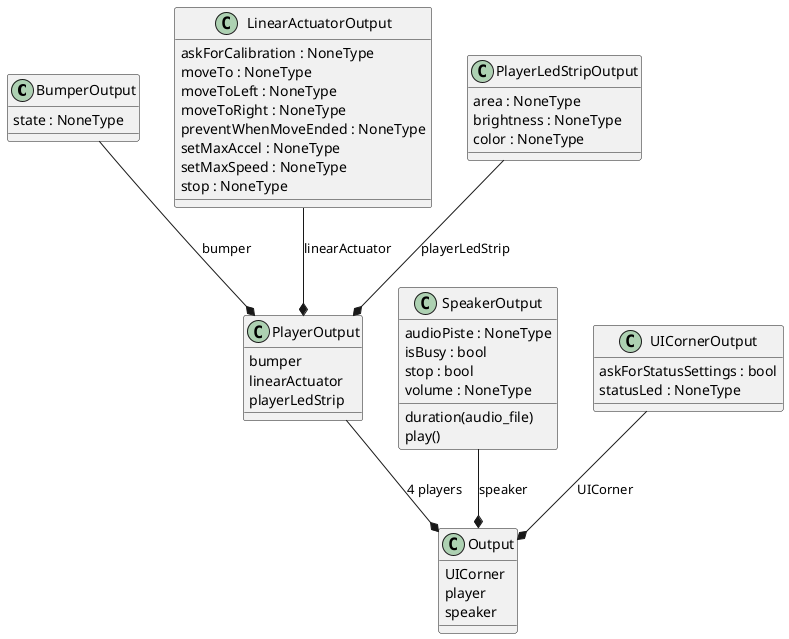 @startuml classes_pingpy_output
set namespaceSeparator none
class "BumperOutput" as pingpy.output.bumper.BumperOutput {
  state : NoneType
}
class "LinearActuatorOutput" as pingpy.output.linearActuator.LinearActuatorOutput {
  askForCalibration : NoneType
  moveTo : NoneType
  moveToLeft : NoneType
  moveToRight : NoneType
  preventWhenMoveEnded : NoneType
  setMaxAccel : NoneType
  setMaxSpeed : NoneType
  stop : NoneType
}
class "Output" as pingpy.output.output.Output {
  UICorner
  player
  speaker
}
class "PlayerLedStripOutput" as pingpy.output.playerLedStrip.PlayerLedStripOutput {
  area : NoneType
  brightness : NoneType
  color : NoneType
}
class "PlayerOutput" as pingpy.output.player.PlayerOutput {
  bumper
  linearActuator
  playerLedStrip
}
class "SpeakerOutput" as pingpy.output.speaker.SpeakerOutput {
  audioPiste : NoneType
  isBusy : bool
  stop : bool
  volume : NoneType
  duration(audio_file)
  play()
}
class "UICornerOutput" as pingpy.output.UICorner.UICornerOutput {
  askForStatusSettings : bool
  statusLed : NoneType
}
pingpy.output.UICorner.UICornerOutput --* pingpy.output.output.Output : UICorner
pingpy.output.bumper.BumperOutput --* pingpy.output.player.PlayerOutput : bumper
pingpy.output.linearActuator.LinearActuatorOutput --* pingpy.output.player.PlayerOutput : linearActuator
pingpy.output.playerLedStrip.PlayerLedStripOutput --* pingpy.output.player.PlayerOutput : playerLedStrip
pingpy.output.speaker.SpeakerOutput --* pingpy.output.output.Output : speaker
pingpy.output.player.PlayerOutput --* pingpy.output.output.Output : 4 players
@enduml
